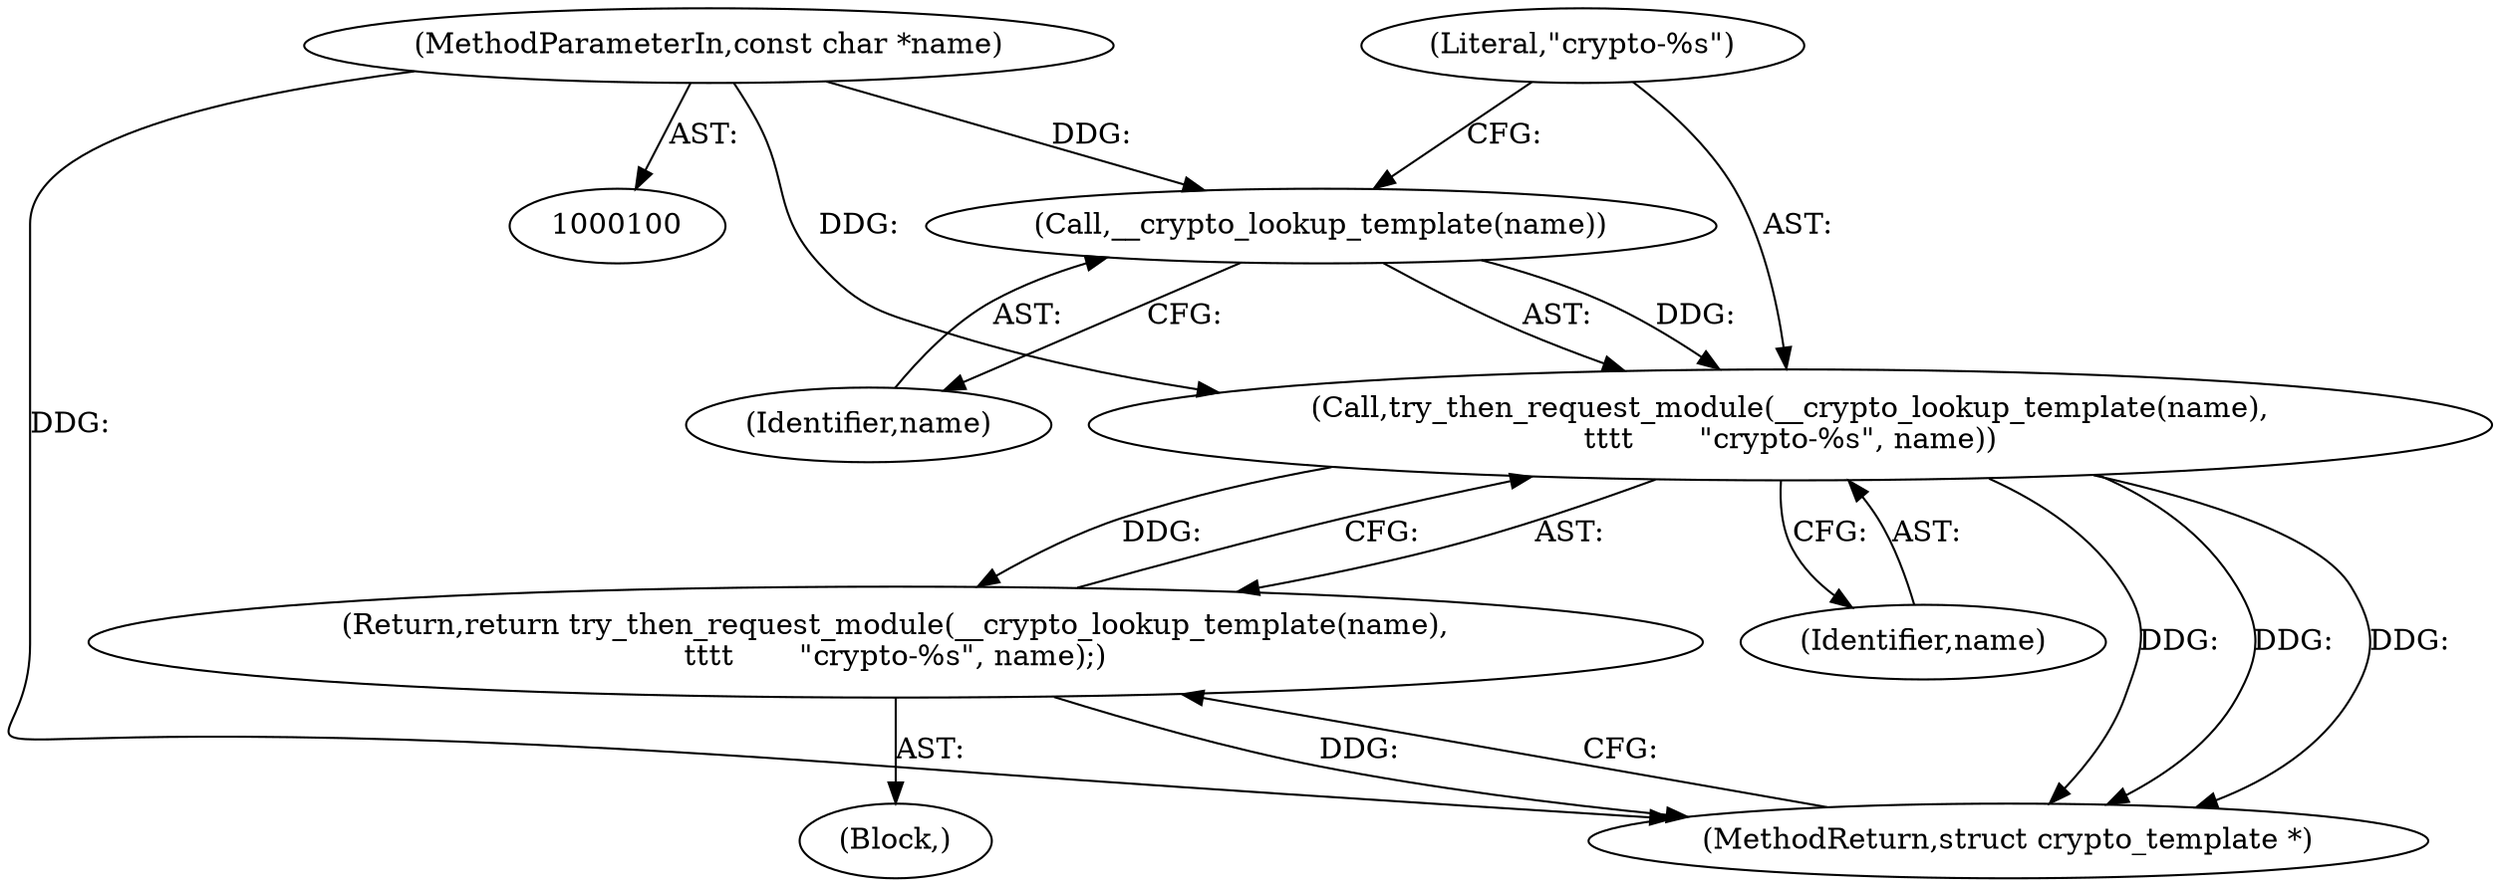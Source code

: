 digraph "0_linux_4943ba16bbc2db05115707b3ff7b4874e9e3c560@API" {
"1000105" [label="(Call,__crypto_lookup_template(name))"];
"1000101" [label="(MethodParameterIn,const char *name)"];
"1000104" [label="(Call,try_then_request_module(__crypto_lookup_template(name),\n\t\t\t\t       \"crypto-%s\", name))"];
"1000103" [label="(Return,return try_then_request_module(__crypto_lookup_template(name),\n\t\t\t\t       \"crypto-%s\", name);)"];
"1000108" [label="(Identifier,name)"];
"1000104" [label="(Call,try_then_request_module(__crypto_lookup_template(name),\n\t\t\t\t       \"crypto-%s\", name))"];
"1000103" [label="(Return,return try_then_request_module(__crypto_lookup_template(name),\n\t\t\t\t       \"crypto-%s\", name);)"];
"1000109" [label="(MethodReturn,struct crypto_template *)"];
"1000102" [label="(Block,)"];
"1000101" [label="(MethodParameterIn,const char *name)"];
"1000105" [label="(Call,__crypto_lookup_template(name))"];
"1000106" [label="(Identifier,name)"];
"1000107" [label="(Literal,\"crypto-%s\")"];
"1000105" -> "1000104"  [label="AST: "];
"1000105" -> "1000106"  [label="CFG: "];
"1000106" -> "1000105"  [label="AST: "];
"1000107" -> "1000105"  [label="CFG: "];
"1000105" -> "1000104"  [label="DDG: "];
"1000101" -> "1000105"  [label="DDG: "];
"1000101" -> "1000100"  [label="AST: "];
"1000101" -> "1000109"  [label="DDG: "];
"1000101" -> "1000104"  [label="DDG: "];
"1000104" -> "1000103"  [label="AST: "];
"1000104" -> "1000108"  [label="CFG: "];
"1000107" -> "1000104"  [label="AST: "];
"1000108" -> "1000104"  [label="AST: "];
"1000103" -> "1000104"  [label="CFG: "];
"1000104" -> "1000109"  [label="DDG: "];
"1000104" -> "1000109"  [label="DDG: "];
"1000104" -> "1000109"  [label="DDG: "];
"1000104" -> "1000103"  [label="DDG: "];
"1000103" -> "1000102"  [label="AST: "];
"1000109" -> "1000103"  [label="CFG: "];
"1000103" -> "1000109"  [label="DDG: "];
}
